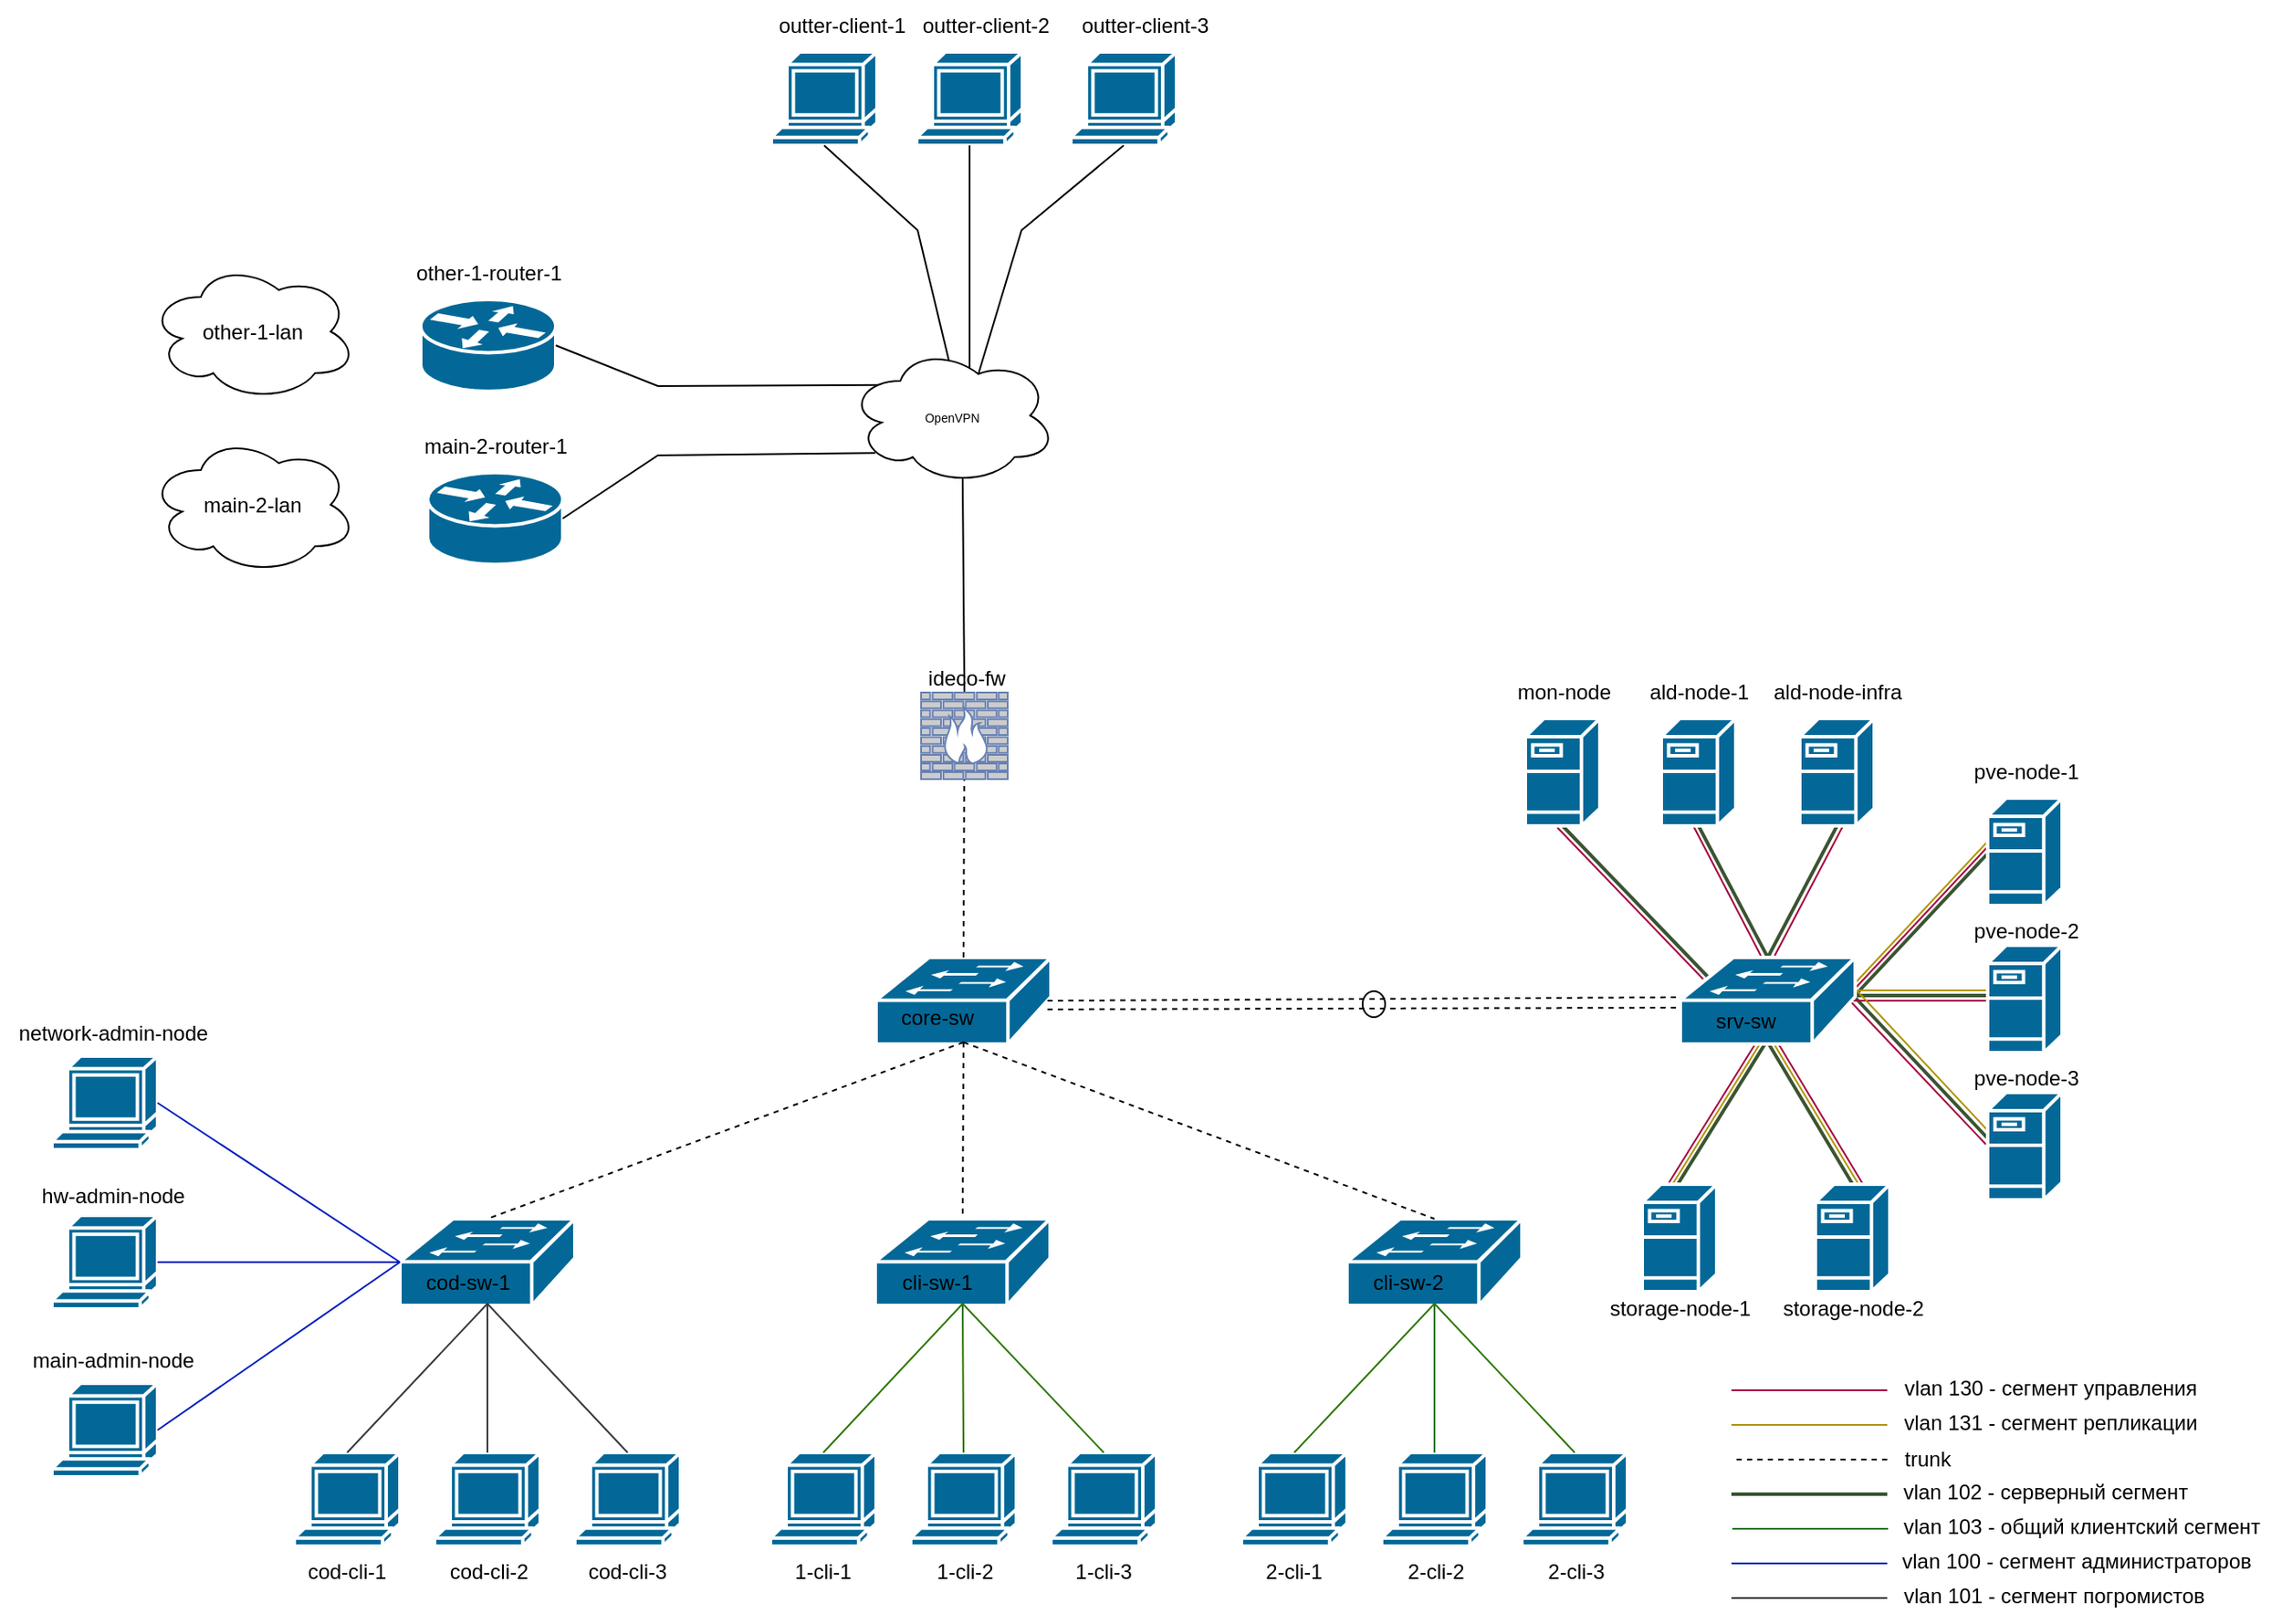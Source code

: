 <mxfile version="26.2.2">
  <diagram name="Страница — 1" id="Vp5nl0iZiVfFydLQLRMC">
    <mxGraphModel dx="1344" dy="314" grid="1" gridSize="10" guides="1" tooltips="1" connect="1" arrows="1" fold="1" page="1" pageScale="1" pageWidth="827" pageHeight="1169" math="0" shadow="0">
      <root>
        <mxCell id="0" />
        <mxCell id="1" parent="0" />
        <mxCell id="9QaCa96sRWtHc6JSc8Kn-50" value="" style="endArrow=none;html=1;rounded=0;entryX=0.5;entryY=1;entryDx=0;entryDy=0;entryPerimeter=0;exitX=0.16;exitY=0.23;exitDx=0;exitDy=0;exitPerimeter=0;fillColor=#d80073;strokeColor=#A50040;" parent="1" edge="1">
          <mxGeometry width="50" height="50" relative="1" as="geometry">
            <mxPoint x="753.66" y="1025.5" as="sourcePoint" />
            <mxPoint x="669.5" y="938.0" as="targetPoint" />
          </mxGeometry>
        </mxCell>
        <mxCell id="9QaCa96sRWtHc6JSc8Kn-49" value="" style="endArrow=none;html=1;rounded=0;exitX=0.5;exitY=1;exitDx=0;exitDy=0;exitPerimeter=0;fillColor=#6d8764;strokeColor=#3A5431;strokeWidth=2;entryX=0.16;entryY=0.23;entryDx=0;entryDy=0;entryPerimeter=0;" parent="1" source="9QaCa96sRWtHc6JSc8Kn-48" target="muuk2Ey48-B4BVq4eK8P-11" edge="1">
          <mxGeometry width="50" height="50" relative="1" as="geometry">
            <mxPoint x="700.5" y="950.0" as="sourcePoint" />
            <mxPoint x="740" y="990" as="targetPoint" />
            <Array as="points" />
          </mxGeometry>
        </mxCell>
        <mxCell id="9QaCa96sRWtHc6JSc8Kn-5" value="" style="endArrow=none;html=1;rounded=0;exitX=0;exitY=0.5;exitDx=0;exitDy=0;exitPerimeter=0;fillColor=#e3c800;strokeColor=#B09500;entryX=0.98;entryY=0.5;entryDx=0;entryDy=0;entryPerimeter=0;" parent="1" edge="1">
          <mxGeometry width="50" height="50" relative="1" as="geometry">
            <mxPoint x="918" y="946" as="sourcePoint" />
            <mxPoint x="838.48" y="1031" as="targetPoint" />
          </mxGeometry>
        </mxCell>
        <mxCell id="muuk2Ey48-B4BVq4eK8P-83" value="" style="endArrow=none;html=1;rounded=0;entryX=0.5;entryY=0.98;entryDx=0;entryDy=0;entryPerimeter=0;exitX=0.5;exitY=0;exitDx=0;exitDy=0;exitPerimeter=0;fillColor=#e3c800;strokeColor=#B09500;" parent="1" edge="1">
          <mxGeometry width="50" height="50" relative="1" as="geometry">
            <mxPoint x="736" y="1144" as="sourcePoint" />
            <mxPoint x="787" y="1062" as="targetPoint" />
          </mxGeometry>
        </mxCell>
        <mxCell id="hAfyrsxasU9BH3moIb1E-1" value="" style="endArrow=none;html=1;rounded=0;entryX=0.5;entryY=0.98;entryDx=0;entryDy=0;entryPerimeter=0;exitX=0.5;exitY=0;exitDx=0;exitDy=0;exitPerimeter=0;fillColor=#d80073;strokeColor=#A50040;" parent="1" edge="1">
          <mxGeometry width="50" height="50" relative="1" as="geometry">
            <mxPoint x="734" y="1143" as="sourcePoint" />
            <mxPoint x="785" y="1061" as="targetPoint" />
          </mxGeometry>
        </mxCell>
        <mxCell id="hAfyrsxasU9BH3moIb1E-2" value="" style="endArrow=none;html=1;rounded=0;entryX=0.5;entryY=0.98;entryDx=0;entryDy=0;entryPerimeter=0;exitX=0.5;exitY=0;exitDx=0;exitDy=0;exitPerimeter=0;fillColor=#e3c800;strokeColor=#B09500;" parent="1" edge="1">
          <mxGeometry width="50" height="50" relative="1" as="geometry">
            <mxPoint x="844" y="1145" as="sourcePoint" />
            <mxPoint x="794" y="1062" as="targetPoint" />
          </mxGeometry>
        </mxCell>
        <mxCell id="hAfyrsxasU9BH3moIb1E-3" value="" style="endArrow=none;html=1;rounded=0;entryX=0.5;entryY=0.98;entryDx=0;entryDy=0;entryPerimeter=0;exitX=0.5;exitY=0;exitDx=0;exitDy=0;exitPerimeter=0;fillColor=#d80073;strokeColor=#A50040;" parent="1" edge="1">
          <mxGeometry width="50" height="50" relative="1" as="geometry">
            <mxPoint x="846" y="1144" as="sourcePoint" />
            <mxPoint x="796" y="1061" as="targetPoint" />
          </mxGeometry>
        </mxCell>
        <mxCell id="9QaCa96sRWtHc6JSc8Kn-2" value="" style="endArrow=none;html=1;rounded=0;entryX=0.5;entryY=0.98;entryDx=0;entryDy=0;entryPerimeter=0;exitX=0.5;exitY=0;exitDx=0;exitDy=0;exitPerimeter=0;fillColor=#6d8764;strokeColor=#3A5431;strokeWidth=2;" parent="1" source="muuk2Ey48-B4BVq4eK8P-19" target="muuk2Ey48-B4BVq4eK8P-11" edge="1">
          <mxGeometry width="50" height="50" relative="1" as="geometry">
            <mxPoint x="854" y="1165.5" as="sourcePoint" />
            <mxPoint x="773.98" y="1080.5" as="targetPoint" />
          </mxGeometry>
        </mxCell>
        <mxCell id="9QaCa96sRWtHc6JSc8Kn-1" value="" style="endArrow=none;html=1;rounded=0;entryX=0.5;entryY=0;entryDx=0;entryDy=0;entryPerimeter=0;fillColor=#6d8764;strokeColor=#3A5431;strokeWidth=2;exitX=0.5;exitY=0.98;exitDx=0;exitDy=0;exitPerimeter=0;" parent="1" edge="1">
          <mxGeometry width="50" height="50" relative="1" as="geometry">
            <mxPoint x="790" y="1062" as="sourcePoint" />
            <mxPoint x="739" y="1144" as="targetPoint" />
          </mxGeometry>
        </mxCell>
        <mxCell id="hAfyrsxasU9BH3moIb1E-39" value="" style="ellipse;whiteSpace=wrap;html=1;" parent="1" vertex="1">
          <mxGeometry x="557" y="1032.5" width="13" height="15" as="geometry" />
        </mxCell>
        <mxCell id="muuk2Ey48-B4BVq4eK8P-5" value="" style="shape=mxgraph.cisco.switches.workgroup_switch;sketch=0;html=1;pointerEvents=1;dashed=0;fillColor=#036897;strokeColor=#ffffff;strokeWidth=2;verticalLabelPosition=bottom;verticalAlign=top;align=center;outlineConnect=0;" parent="1" vertex="1">
          <mxGeometry x="548" y="1164" width="101" height="50" as="geometry" />
        </mxCell>
        <mxCell id="muuk2Ey48-B4BVq4eK8P-16" value="pve-node-1" style="text;html=1;align=center;verticalAlign=middle;resizable=0;points=[];autosize=1;strokeColor=none;fillColor=none;" parent="1" vertex="1">
          <mxGeometry x="899.5" y="891" width="80" height="30" as="geometry" />
        </mxCell>
        <mxCell id="muuk2Ey48-B4BVq4eK8P-17" value="pve-node-2" style="text;html=1;align=center;verticalAlign=middle;resizable=0;points=[];autosize=1;strokeColor=none;fillColor=none;" parent="1" vertex="1">
          <mxGeometry x="899.5" y="983" width="80" height="30" as="geometry" />
        </mxCell>
        <mxCell id="muuk2Ey48-B4BVq4eK8P-18" value="pve-node-3" style="text;html=1;align=center;verticalAlign=middle;resizable=0;points=[];autosize=1;strokeColor=none;fillColor=none;" parent="1" vertex="1">
          <mxGeometry x="899.5" y="1068" width="80" height="30" as="geometry" />
        </mxCell>
        <mxCell id="muuk2Ey48-B4BVq4eK8P-19" value="" style="shape=mxgraph.cisco.servers.fileserver;sketch=0;html=1;pointerEvents=1;dashed=0;fillColor=#036897;strokeColor=#ffffff;strokeWidth=2;verticalLabelPosition=bottom;verticalAlign=top;align=center;outlineConnect=0;" parent="1" vertex="1">
          <mxGeometry x="818.5" y="1144" width="43" height="62" as="geometry" />
        </mxCell>
        <mxCell id="muuk2Ey48-B4BVq4eK8P-20" value="storage-node-2" style="text;html=1;align=center;verticalAlign=middle;resizable=0;points=[];autosize=1;strokeColor=none;fillColor=none;" parent="1" vertex="1">
          <mxGeometry x="790" y="1201" width="100" height="30" as="geometry" />
        </mxCell>
        <mxCell id="muuk2Ey48-B4BVq4eK8P-21" value="" style="shape=mxgraph.cisco.servers.fileserver;sketch=0;html=1;pointerEvents=1;dashed=0;fillColor=#036897;strokeColor=#ffffff;strokeWidth=2;verticalLabelPosition=bottom;verticalAlign=top;align=center;outlineConnect=0;" parent="1" vertex="1">
          <mxGeometry x="718.5" y="1144" width="43" height="62" as="geometry" />
        </mxCell>
        <mxCell id="muuk2Ey48-B4BVq4eK8P-22" value="storage-node-1" style="text;html=1;align=center;verticalAlign=middle;resizable=0;points=[];autosize=1;strokeColor=none;fillColor=none;" parent="1" vertex="1">
          <mxGeometry x="690" y="1201" width="100" height="30" as="geometry" />
        </mxCell>
        <mxCell id="muuk2Ey48-B4BVq4eK8P-23" value="" style="shape=mxgraph.cisco.computers_and_peripherals.terminal;sketch=0;html=1;pointerEvents=1;dashed=0;fillColor=#036897;strokeColor=#ffffff;strokeWidth=2;verticalLabelPosition=bottom;verticalAlign=top;align=center;outlineConnect=0;" parent="1" vertex="1">
          <mxGeometry x="487" y="1299" width="61" height="54" as="geometry" />
        </mxCell>
        <mxCell id="muuk2Ey48-B4BVq4eK8P-24" value="" style="shape=mxgraph.cisco.computers_and_peripherals.terminal;sketch=0;html=1;pointerEvents=1;dashed=0;fillColor=#036897;strokeColor=#ffffff;strokeWidth=2;verticalLabelPosition=bottom;verticalAlign=top;align=center;outlineConnect=0;" parent="1" vertex="1">
          <mxGeometry x="568" y="1299" width="61" height="54" as="geometry" />
        </mxCell>
        <mxCell id="muuk2Ey48-B4BVq4eK8P-25" value="" style="shape=mxgraph.cisco.computers_and_peripherals.terminal;sketch=0;html=1;pointerEvents=1;dashed=0;fillColor=#036897;strokeColor=#ffffff;strokeWidth=2;verticalLabelPosition=bottom;verticalAlign=top;align=center;outlineConnect=0;" parent="1" vertex="1">
          <mxGeometry x="649" y="1299" width="61" height="54" as="geometry" />
        </mxCell>
        <mxCell id="muuk2Ey48-B4BVq4eK8P-29" value="" style="shape=mxgraph.cisco.switches.workgroup_switch;sketch=0;html=1;pointerEvents=1;dashed=0;fillColor=#036897;strokeColor=#ffffff;strokeWidth=2;verticalLabelPosition=bottom;verticalAlign=top;align=center;outlineConnect=0;" parent="1" vertex="1">
          <mxGeometry x="275.5" y="1164" width="101" height="50" as="geometry" />
        </mxCell>
        <mxCell id="muuk2Ey48-B4BVq4eK8P-30" value="" style="shape=mxgraph.cisco.computers_and_peripherals.terminal;sketch=0;html=1;pointerEvents=1;dashed=0;fillColor=#036897;strokeColor=#ffffff;strokeWidth=2;verticalLabelPosition=bottom;verticalAlign=top;align=center;outlineConnect=0;" parent="1" vertex="1">
          <mxGeometry x="215" y="1299" width="61" height="54" as="geometry" />
        </mxCell>
        <mxCell id="muuk2Ey48-B4BVq4eK8P-31" value="" style="shape=mxgraph.cisco.computers_and_peripherals.terminal;sketch=0;html=1;pointerEvents=1;dashed=0;fillColor=#036897;strokeColor=#ffffff;strokeWidth=2;verticalLabelPosition=bottom;verticalAlign=top;align=center;outlineConnect=0;" parent="1" vertex="1">
          <mxGeometry x="296" y="1299" width="61" height="54" as="geometry" />
        </mxCell>
        <mxCell id="muuk2Ey48-B4BVq4eK8P-32" value="" style="shape=mxgraph.cisco.computers_and_peripherals.terminal;sketch=0;html=1;pointerEvents=1;dashed=0;fillColor=#036897;strokeColor=#ffffff;strokeWidth=2;verticalLabelPosition=bottom;verticalAlign=top;align=center;outlineConnect=0;" parent="1" vertex="1">
          <mxGeometry x="377" y="1299" width="61" height="54" as="geometry" />
        </mxCell>
        <mxCell id="muuk2Ey48-B4BVq4eK8P-33" value="2-cli-3" style="text;html=1;align=center;verticalAlign=middle;resizable=0;points=[];autosize=1;strokeColor=none;fillColor=none;" parent="1" vertex="1">
          <mxGeometry x="650" y="1353" width="60" height="30" as="geometry" />
        </mxCell>
        <mxCell id="muuk2Ey48-B4BVq4eK8P-34" value="1-cli-3" style="text;html=1;align=center;verticalAlign=middle;resizable=0;points=[];autosize=1;strokeColor=none;fillColor=none;" parent="1" vertex="1">
          <mxGeometry x="377" y="1353" width="60" height="30" as="geometry" />
        </mxCell>
        <mxCell id="muuk2Ey48-B4BVq4eK8P-35" value="2-cli-1" style="text;html=1;align=center;verticalAlign=middle;resizable=0;points=[];autosize=1;strokeColor=none;fillColor=none;" parent="1" vertex="1">
          <mxGeometry x="487" y="1353" width="60" height="30" as="geometry" />
        </mxCell>
        <mxCell id="muuk2Ey48-B4BVq4eK8P-36" value="2-cli-2" style="text;html=1;align=center;verticalAlign=middle;resizable=0;points=[];autosize=1;strokeColor=none;fillColor=none;" parent="1" vertex="1">
          <mxGeometry x="568.5" y="1353" width="60" height="30" as="geometry" />
        </mxCell>
        <mxCell id="muuk2Ey48-B4BVq4eK8P-37" value="1-cli-1" style="text;html=1;align=center;verticalAlign=middle;resizable=0;points=[];autosize=1;strokeColor=none;fillColor=none;" parent="1" vertex="1">
          <mxGeometry x="215" y="1353" width="60" height="30" as="geometry" />
        </mxCell>
        <mxCell id="muuk2Ey48-B4BVq4eK8P-38" value="1-cli-2" style="text;html=1;align=center;verticalAlign=middle;resizable=0;points=[];autosize=1;strokeColor=none;fillColor=none;" parent="1" vertex="1">
          <mxGeometry x="297" y="1353" width="60" height="30" as="geometry" />
        </mxCell>
        <mxCell id="muuk2Ey48-B4BVq4eK8P-42" value="" style="shape=mxgraph.cisco.switches.workgroup_switch;sketch=0;html=1;pointerEvents=1;dashed=0;fillColor=#036897;strokeColor=#ffffff;strokeWidth=2;verticalLabelPosition=bottom;verticalAlign=top;align=center;outlineConnect=0;" parent="1" vertex="1">
          <mxGeometry x="1" y="1164" width="101" height="50" as="geometry" />
        </mxCell>
        <mxCell id="muuk2Ey48-B4BVq4eK8P-43" value="" style="shape=mxgraph.cisco.computers_and_peripherals.terminal;sketch=0;html=1;pointerEvents=1;dashed=0;fillColor=#036897;strokeColor=#ffffff;strokeWidth=2;verticalLabelPosition=bottom;verticalAlign=top;align=center;outlineConnect=0;" parent="1" vertex="1">
          <mxGeometry x="-60" y="1299" width="61" height="54" as="geometry" />
        </mxCell>
        <mxCell id="muuk2Ey48-B4BVq4eK8P-44" value="" style="shape=mxgraph.cisco.computers_and_peripherals.terminal;sketch=0;html=1;pointerEvents=1;dashed=0;fillColor=#036897;strokeColor=#ffffff;strokeWidth=2;verticalLabelPosition=bottom;verticalAlign=top;align=center;outlineConnect=0;" parent="1" vertex="1">
          <mxGeometry x="21" y="1299" width="61" height="54" as="geometry" />
        </mxCell>
        <mxCell id="muuk2Ey48-B4BVq4eK8P-45" value="" style="shape=mxgraph.cisco.computers_and_peripherals.terminal;sketch=0;html=1;pointerEvents=1;dashed=0;fillColor=#036897;strokeColor=#ffffff;strokeWidth=2;verticalLabelPosition=bottom;verticalAlign=top;align=center;outlineConnect=0;" parent="1" vertex="1">
          <mxGeometry x="102" y="1299" width="61" height="54" as="geometry" />
        </mxCell>
        <mxCell id="muuk2Ey48-B4BVq4eK8P-46" value="cod-cli-3" style="text;html=1;align=center;verticalAlign=middle;resizable=0;points=[];autosize=1;strokeColor=none;fillColor=none;" parent="1" vertex="1">
          <mxGeometry x="97" y="1353" width="70" height="30" as="geometry" />
        </mxCell>
        <mxCell id="muuk2Ey48-B4BVq4eK8P-47" value="cod-cli-1" style="text;html=1;align=center;verticalAlign=middle;resizable=0;points=[];autosize=1;strokeColor=none;fillColor=none;" parent="1" vertex="1">
          <mxGeometry x="-65" y="1353" width="70" height="30" as="geometry" />
        </mxCell>
        <mxCell id="muuk2Ey48-B4BVq4eK8P-48" value="cod-cli-2" style="text;html=1;align=center;verticalAlign=middle;resizable=0;points=[];autosize=1;strokeColor=none;fillColor=none;" parent="1" vertex="1">
          <mxGeometry x="17" y="1353" width="70" height="30" as="geometry" />
        </mxCell>
        <mxCell id="muuk2Ey48-B4BVq4eK8P-49" value="" style="shape=mxgraph.cisco.computers_and_peripherals.terminal;sketch=0;html=1;pointerEvents=1;dashed=0;fillColor=#036897;strokeColor=#ffffff;strokeWidth=2;verticalLabelPosition=bottom;verticalAlign=top;align=center;outlineConnect=0;" parent="1" vertex="1">
          <mxGeometry x="-200" y="1070" width="61" height="54" as="geometry" />
        </mxCell>
        <mxCell id="muuk2Ey48-B4BVq4eK8P-50" value="network-admin-node" style="text;html=1;align=center;verticalAlign=middle;resizable=0;points=[];autosize=1;strokeColor=none;fillColor=none;" parent="1" vertex="1">
          <mxGeometry x="-230" y="1042" width="130" height="30" as="geometry" />
        </mxCell>
        <mxCell id="muuk2Ey48-B4BVq4eK8P-55" value="ald-node-1" style="text;html=1;align=center;verticalAlign=middle;resizable=0;points=[];autosize=1;strokeColor=none;fillColor=none;" parent="1" vertex="1">
          <mxGeometry x="711" y="845" width="80" height="30" as="geometry" />
        </mxCell>
        <mxCell id="muuk2Ey48-B4BVq4eK8P-56" value="ald-node-infra" style="text;html=1;align=center;verticalAlign=middle;resizable=0;points=[];autosize=1;strokeColor=none;fillColor=none;" parent="1" vertex="1">
          <mxGeometry x="781" y="845" width="100" height="30" as="geometry" />
        </mxCell>
        <mxCell id="muuk2Ey48-B4BVq4eK8P-59" value="" style="shape=mxgraph.cisco.switches.workgroup_switch;sketch=0;html=1;pointerEvents=1;dashed=0;fillColor=#036897;strokeColor=#ffffff;strokeWidth=2;verticalLabelPosition=bottom;verticalAlign=top;align=center;outlineConnect=0;" parent="1" vertex="1">
          <mxGeometry x="276" y="1013" width="101" height="50" as="geometry" />
        </mxCell>
        <mxCell id="muuk2Ey48-B4BVq4eK8P-67" value="cli-sw-1" style="text;html=1;align=center;verticalAlign=middle;resizable=0;points=[];autosize=1;strokeColor=none;fillColor=none;" parent="1" vertex="1">
          <mxGeometry x="280.5" y="1186" width="60" height="30" as="geometry" />
        </mxCell>
        <mxCell id="muuk2Ey48-B4BVq4eK8P-68" value="cli-sw-2" style="text;html=1;align=center;verticalAlign=middle;resizable=0;points=[];autosize=1;strokeColor=none;fillColor=none;" parent="1" vertex="1">
          <mxGeometry x="553" y="1186" width="60" height="30" as="geometry" />
        </mxCell>
        <mxCell id="muuk2Ey48-B4BVq4eK8P-69" value="core-sw" style="text;html=1;align=center;verticalAlign=middle;resizable=0;points=[];autosize=1;strokeColor=none;fillColor=none;" parent="1" vertex="1">
          <mxGeometry x="276" y="1033" width="70" height="30" as="geometry" />
        </mxCell>
        <mxCell id="muuk2Ey48-B4BVq4eK8P-70" value="srv-sw" style="text;html=1;align=center;verticalAlign=middle;resizable=0;points=[];autosize=1;strokeColor=none;fillColor=none;" parent="1" vertex="1">
          <mxGeometry x="744.5" y="1033" width="60" height="30" as="geometry" />
        </mxCell>
        <mxCell id="muuk2Ey48-B4BVq4eK8P-71" value="" style="shape=mxgraph.cisco.computers_and_peripherals.terminal;sketch=0;html=1;pointerEvents=1;dashed=0;fillColor=#036897;strokeColor=#ffffff;strokeWidth=2;verticalLabelPosition=bottom;verticalAlign=top;align=center;outlineConnect=0;" parent="1" vertex="1">
          <mxGeometry x="-200" y="1162" width="61" height="54" as="geometry" />
        </mxCell>
        <mxCell id="muuk2Ey48-B4BVq4eK8P-72" value="hw-admin-node" style="text;html=1;align=center;verticalAlign=middle;resizable=0;points=[];autosize=1;strokeColor=none;fillColor=none;" parent="1" vertex="1">
          <mxGeometry x="-220" y="1135.5" width="110" height="30" as="geometry" />
        </mxCell>
        <mxCell id="muuk2Ey48-B4BVq4eK8P-73" value="" style="shape=mxgraph.cisco.computers_and_peripherals.terminal;sketch=0;html=1;pointerEvents=1;dashed=0;fillColor=#036897;strokeColor=#ffffff;strokeWidth=2;verticalLabelPosition=bottom;verticalAlign=top;align=center;outlineConnect=0;" parent="1" vertex="1">
          <mxGeometry x="-200" y="1259" width="61" height="54" as="geometry" />
        </mxCell>
        <mxCell id="muuk2Ey48-B4BVq4eK8P-74" value="main-admin-node" style="text;html=1;align=center;verticalAlign=middle;resizable=0;points=[];autosize=1;strokeColor=none;fillColor=none;" parent="1" vertex="1">
          <mxGeometry x="-225" y="1231" width="120" height="30" as="geometry" />
        </mxCell>
        <mxCell id="hAfyrsxasU9BH3moIb1E-4" value="" style="endArrow=none;html=1;rounded=0;fillColor=#d80073;strokeColor=#A50040;" parent="1" edge="1">
          <mxGeometry width="50" height="50" relative="1" as="geometry">
            <mxPoint x="860" y="1263" as="sourcePoint" />
            <mxPoint x="770" y="1263" as="targetPoint" />
          </mxGeometry>
        </mxCell>
        <mxCell id="hAfyrsxasU9BH3moIb1E-5" value="vlan 131 - сегмент репликации" style="text;html=1;align=center;verticalAlign=middle;resizable=0;points=[];autosize=1;strokeColor=none;fillColor=none;" parent="1" vertex="1">
          <mxGeometry x="858.5" y="1267" width="190" height="30" as="geometry" />
        </mxCell>
        <mxCell id="hAfyrsxasU9BH3moIb1E-6" value="" style="endArrow=none;html=1;rounded=0;fillColor=#e3c800;strokeColor=#B09500;" parent="1" edge="1">
          <mxGeometry width="50" height="50" relative="1" as="geometry">
            <mxPoint x="860" y="1283" as="sourcePoint" />
            <mxPoint x="770" y="1283" as="targetPoint" />
          </mxGeometry>
        </mxCell>
        <mxCell id="hAfyrsxasU9BH3moIb1E-7" value="vlan 130 - сегмент управления" style="text;html=1;align=center;verticalAlign=middle;resizable=0;points=[];autosize=1;strokeColor=none;fillColor=none;" parent="1" vertex="1">
          <mxGeometry x="858.5" y="1247" width="190" height="30" as="geometry" />
        </mxCell>
        <mxCell id="hAfyrsxasU9BH3moIb1E-9" value="" style="endArrow=none;dashed=1;html=1;rounded=0;" parent="1" edge="1">
          <mxGeometry width="50" height="50" relative="1" as="geometry">
            <mxPoint x="860" y="1303" as="sourcePoint" />
            <mxPoint x="770" y="1303" as="targetPoint" />
          </mxGeometry>
        </mxCell>
        <mxCell id="hAfyrsxasU9BH3moIb1E-10" value="trunk" style="text;html=1;align=center;verticalAlign=middle;resizable=0;points=[];autosize=1;strokeColor=none;fillColor=none;" parent="1" vertex="1">
          <mxGeometry x="857.5" y="1288" width="50" height="30" as="geometry" />
        </mxCell>
        <mxCell id="hAfyrsxasU9BH3moIb1E-11" value="" style="endArrow=none;html=1;rounded=0;entryX=0.98;entryY=0.5;entryDx=0;entryDy=0;entryPerimeter=0;exitX=0;exitY=0.5;exitDx=0;exitDy=0;exitPerimeter=0;fillColor=#6d8764;strokeColor=#3A5431;strokeWidth=2;" parent="1" edge="1">
          <mxGeometry width="50" height="50" relative="1" as="geometry">
            <mxPoint x="918.5" y="1118" as="sourcePoint" />
            <mxPoint x="838.48" y="1033" as="targetPoint" />
          </mxGeometry>
        </mxCell>
        <mxCell id="hAfyrsxasU9BH3moIb1E-12" value="" style="endArrow=none;html=1;rounded=0;entryX=0.98;entryY=0.5;entryDx=0;entryDy=0;entryPerimeter=0;exitX=0;exitY=0.5;exitDx=0;exitDy=0;exitPerimeter=0;fillColor=#6d8764;strokeColor=#3A5431;strokeWidth=2;" parent="1" edge="1">
          <mxGeometry width="50" height="50" relative="1" as="geometry">
            <mxPoint x="918" y="953" as="sourcePoint" />
            <mxPoint x="838.48" y="1038" as="targetPoint" />
          </mxGeometry>
        </mxCell>
        <mxCell id="hAfyrsxasU9BH3moIb1E-13" value="" style="endArrow=none;html=1;rounded=0;entryX=0.98;entryY=0.5;entryDx=0;entryDy=0;entryPerimeter=0;exitX=0;exitY=0.5;exitDx=0;exitDy=0;exitPerimeter=0;fillColor=#6d8764;strokeColor=#3A5431;strokeWidth=2;" parent="1" edge="1">
          <mxGeometry width="50" height="50" relative="1" as="geometry">
            <mxPoint x="918" y="1035" as="sourcePoint" />
            <mxPoint x="838.48" y="1035" as="targetPoint" />
          </mxGeometry>
        </mxCell>
        <mxCell id="hAfyrsxasU9BH3moIb1E-15" value="" style="endArrow=none;html=1;rounded=0;entryX=0.5;entryY=0;entryDx=0;entryDy=0;entryPerimeter=0;exitX=0.5;exitY=1;exitDx=0;exitDy=0;exitPerimeter=0;fillColor=#6d8764;strokeColor=#3A5431;strokeWidth=2;" parent="1" source="muuk2Ey48-B4BVq4eK8P-53" target="muuk2Ey48-B4BVq4eK8P-11" edge="1">
          <mxGeometry width="50" height="50" relative="1" as="geometry">
            <mxPoint x="841" y="947" as="sourcePoint" />
            <mxPoint x="800" y="1022" as="targetPoint" />
            <Array as="points" />
          </mxGeometry>
        </mxCell>
        <mxCell id="hAfyrsxasU9BH3moIb1E-16" value="" style="endArrow=none;html=1;rounded=0;entryX=0.5;entryY=0;entryDx=0;entryDy=0;entryPerimeter=0;fillColor=#6d8764;strokeColor=#3A5431;strokeWidth=2;exitX=0.5;exitY=1;exitDx=0;exitDy=0;exitPerimeter=0;" parent="1" source="muuk2Ey48-B4BVq4eK8P-52" target="muuk2Ey48-B4BVq4eK8P-11" edge="1">
          <mxGeometry width="50" height="50" relative="1" as="geometry">
            <mxPoint x="820" y="943" as="sourcePoint" />
            <mxPoint x="800" y="1022" as="targetPoint" />
            <Array as="points" />
          </mxGeometry>
        </mxCell>
        <mxCell id="hAfyrsxasU9BH3moIb1E-17" value="" style="endArrow=none;html=1;rounded=0;entryX=0;entryY=0.5;entryDx=0;entryDy=0;entryPerimeter=0;exitX=0.98;exitY=0.5;exitDx=0;exitDy=0;exitPerimeter=0;fillColor=#d80073;strokeColor=#A50040;" parent="1" edge="1">
          <mxGeometry width="50" height="50" relative="1" as="geometry">
            <mxPoint x="839.48" y="1033" as="sourcePoint" />
            <mxPoint x="919.0" y="948" as="targetPoint" />
          </mxGeometry>
        </mxCell>
        <mxCell id="hAfyrsxasU9BH3moIb1E-18" value="" style="endArrow=none;html=1;rounded=0;entryX=0;entryY=0.5;entryDx=0;entryDy=0;entryPerimeter=0;exitX=0.98;exitY=0.5;exitDx=0;exitDy=0;exitPerimeter=0;fillColor=#d80073;strokeColor=#A50040;" parent="1" edge="1">
          <mxGeometry width="50" height="50" relative="1" as="geometry">
            <mxPoint x="838.48" y="1038" as="sourcePoint" />
            <mxPoint x="918" y="1038" as="targetPoint" />
          </mxGeometry>
        </mxCell>
        <mxCell id="hAfyrsxasU9BH3moIb1E-19" value="" style="endArrow=none;html=1;rounded=0;entryX=0;entryY=0.5;entryDx=0;entryDy=0;entryPerimeter=0;exitX=0.98;exitY=0.5;exitDx=0;exitDy=0;exitPerimeter=0;fillColor=#d80073;strokeColor=#A50040;targetPerimeterSpacing=0;endSize=0;startSize=0;" parent="1" edge="1">
          <mxGeometry width="50" height="50" relative="1" as="geometry">
            <mxPoint x="837.48" y="1037" as="sourcePoint" />
            <mxPoint x="917" y="1121" as="targetPoint" />
          </mxGeometry>
        </mxCell>
        <mxCell id="hAfyrsxasU9BH3moIb1E-20" value="" style="endArrow=none;html=1;rounded=0;entryX=0.5;entryY=1;entryDx=0;entryDy=0;entryPerimeter=0;exitX=0.5;exitY=0;exitDx=0;exitDy=0;exitPerimeter=0;fillColor=#d80073;strokeColor=#A50040;" parent="1" edge="1">
          <mxGeometry width="50" height="50" relative="1" as="geometry">
            <mxPoint x="795.0" y="1012" as="sourcePoint" />
            <mxPoint x="835" y="936.0" as="targetPoint" />
          </mxGeometry>
        </mxCell>
        <mxCell id="hAfyrsxasU9BH3moIb1E-21" value="" style="endArrow=none;html=1;rounded=0;entryX=0.5;entryY=1;entryDx=0;entryDy=0;entryPerimeter=0;exitX=0.5;exitY=0;exitDx=0;exitDy=0;exitPerimeter=0;fillColor=#d80073;strokeColor=#A50040;" parent="1" edge="1">
          <mxGeometry width="50" height="50" relative="1" as="geometry">
            <mxPoint x="787" y="1012" as="sourcePoint" />
            <mxPoint x="748" y="937.0" as="targetPoint" />
          </mxGeometry>
        </mxCell>
        <mxCell id="hAfyrsxasU9BH3moIb1E-22" value="" style="endArrow=none;html=1;rounded=0;fillColor=#6d8764;strokeColor=#3A5431;strokeWidth=2;" parent="1" edge="1">
          <mxGeometry width="50" height="50" relative="1" as="geometry">
            <mxPoint x="860" y="1323" as="sourcePoint" />
            <mxPoint x="770" y="1323" as="targetPoint" />
          </mxGeometry>
        </mxCell>
        <mxCell id="hAfyrsxasU9BH3moIb1E-23" value="vlan 102 - серверный сегмент" style="text;html=1;align=center;verticalAlign=middle;resizable=0;points=[];autosize=1;strokeColor=none;fillColor=none;" parent="1" vertex="1">
          <mxGeometry x="856" y="1307" width="190" height="30" as="geometry" />
        </mxCell>
        <mxCell id="hAfyrsxasU9BH3moIb1E-24" value="" style="endArrow=none;html=1;rounded=0;fillColor=#60a917;strokeColor=#2D7600;" parent="1" edge="1">
          <mxGeometry width="50" height="50" relative="1" as="geometry">
            <mxPoint x="860.5" y="1343" as="sourcePoint" />
            <mxPoint x="770.5" y="1343" as="targetPoint" />
          </mxGeometry>
        </mxCell>
        <mxCell id="hAfyrsxasU9BH3moIb1E-25" value="" style="endArrow=none;html=1;rounded=0;fillColor=#0050ef;strokeColor=#001DBC;" parent="1" edge="1">
          <mxGeometry width="50" height="50" relative="1" as="geometry">
            <mxPoint x="860" y="1363" as="sourcePoint" />
            <mxPoint x="770" y="1363" as="targetPoint" />
          </mxGeometry>
        </mxCell>
        <mxCell id="hAfyrsxasU9BH3moIb1E-26" value="" style="endArrow=none;html=1;rounded=0;fillColor=#eeeeee;strokeColor=#36393d;" parent="1" edge="1">
          <mxGeometry width="50" height="50" relative="1" as="geometry">
            <mxPoint x="860" y="1383" as="sourcePoint" />
            <mxPoint x="770" y="1383" as="targetPoint" />
          </mxGeometry>
        </mxCell>
        <mxCell id="hAfyrsxasU9BH3moIb1E-27" value="vlan 103 - общий клиентский сегмент" style="text;html=1;align=center;verticalAlign=middle;resizable=0;points=[];autosize=1;strokeColor=none;fillColor=none;" parent="1" vertex="1">
          <mxGeometry x="857" y="1327" width="230" height="30" as="geometry" />
        </mxCell>
        <mxCell id="hAfyrsxasU9BH3moIb1E-28" value="vlan 100 - сегмент администраторов" style="text;html=1;align=center;verticalAlign=middle;resizable=0;points=[];autosize=1;strokeColor=none;fillColor=none;" parent="1" vertex="1">
          <mxGeometry x="854" y="1347" width="230" height="30" as="geometry" />
        </mxCell>
        <mxCell id="hAfyrsxasU9BH3moIb1E-29" value="vlan 101 - сегмент погромистов" style="text;html=1;align=center;verticalAlign=middle;resizable=0;points=[];autosize=1;strokeColor=none;fillColor=none;" parent="1" vertex="1">
          <mxGeometry x="856" y="1367" width="200" height="30" as="geometry" />
        </mxCell>
        <mxCell id="hAfyrsxasU9BH3moIb1E-30" value="" style="endArrow=none;html=1;rounded=0;fillColor=#60a917;strokeColor=#2D7600;exitX=0.5;exitY=0.98;exitDx=0;exitDy=0;exitPerimeter=0;entryX=0.5;entryY=0;entryDx=0;entryDy=0;entryPerimeter=0;" parent="1" source="muuk2Ey48-B4BVq4eK8P-5" target="muuk2Ey48-B4BVq4eK8P-23" edge="1">
          <mxGeometry width="50" height="50" relative="1" as="geometry">
            <mxPoint x="560" y="1273" as="sourcePoint" />
            <mxPoint x="470" y="1273" as="targetPoint" />
          </mxGeometry>
        </mxCell>
        <mxCell id="hAfyrsxasU9BH3moIb1E-31" value="" style="endArrow=none;html=1;rounded=0;fillColor=#60a917;strokeColor=#2D7600;exitX=0.5;exitY=0.98;exitDx=0;exitDy=0;exitPerimeter=0;entryX=0.5;entryY=0;entryDx=0;entryDy=0;entryPerimeter=0;" parent="1" source="muuk2Ey48-B4BVq4eK8P-5" target="muuk2Ey48-B4BVq4eK8P-24" edge="1">
          <mxGeometry width="50" height="50" relative="1" as="geometry">
            <mxPoint x="609" y="1223" as="sourcePoint" />
            <mxPoint x="528" y="1309" as="targetPoint" />
          </mxGeometry>
        </mxCell>
        <mxCell id="hAfyrsxasU9BH3moIb1E-32" value="" style="endArrow=none;html=1;rounded=0;fillColor=#60a917;strokeColor=#2D7600;exitX=0.5;exitY=0.98;exitDx=0;exitDy=0;exitPerimeter=0;entryX=0.5;entryY=0;entryDx=0;entryDy=0;entryPerimeter=0;" parent="1" source="muuk2Ey48-B4BVq4eK8P-5" target="muuk2Ey48-B4BVq4eK8P-25" edge="1">
          <mxGeometry width="50" height="50" relative="1" as="geometry">
            <mxPoint x="609" y="1223" as="sourcePoint" />
            <mxPoint x="609" y="1309" as="targetPoint" />
          </mxGeometry>
        </mxCell>
        <mxCell id="hAfyrsxasU9BH3moIb1E-33" value="" style="endArrow=none;dashed=1;html=1;rounded=0;exitX=0.5;exitY=0.98;exitDx=0;exitDy=0;exitPerimeter=0;entryX=0.5;entryY=0;entryDx=0;entryDy=0;entryPerimeter=0;" parent="1" source="muuk2Ey48-B4BVq4eK8P-59" target="muuk2Ey48-B4BVq4eK8P-42" edge="1">
          <mxGeometry width="50" height="50" relative="1" as="geometry">
            <mxPoint x="201.5" y="1091" as="sourcePoint" />
            <mxPoint x="111.5" y="1091" as="targetPoint" />
          </mxGeometry>
        </mxCell>
        <mxCell id="hAfyrsxasU9BH3moIb1E-34" value="" style="endArrow=none;dashed=1;html=1;rounded=0;exitX=0.5;exitY=0.98;exitDx=0;exitDy=0;exitPerimeter=0;entryX=0.5;entryY=0;entryDx=0;entryDy=0;entryPerimeter=0;" parent="1" source="muuk2Ey48-B4BVq4eK8P-59" target="muuk2Ey48-B4BVq4eK8P-29" edge="1">
          <mxGeometry width="50" height="50" relative="1" as="geometry">
            <mxPoint x="336" y="1072" as="sourcePoint" />
            <mxPoint x="62" y="1174" as="targetPoint" />
          </mxGeometry>
        </mxCell>
        <mxCell id="hAfyrsxasU9BH3moIb1E-35" value="" style="endArrow=none;dashed=1;html=1;rounded=0;exitX=0.5;exitY=0.98;exitDx=0;exitDy=0;exitPerimeter=0;entryX=0.5;entryY=0;entryDx=0;entryDy=0;entryPerimeter=0;" parent="1" source="muuk2Ey48-B4BVq4eK8P-59" target="muuk2Ey48-B4BVq4eK8P-5" edge="1">
          <mxGeometry width="50" height="50" relative="1" as="geometry">
            <mxPoint x="420" y="1103" as="sourcePoint" />
            <mxPoint x="420" y="1205" as="targetPoint" />
          </mxGeometry>
        </mxCell>
        <mxCell id="hAfyrsxasU9BH3moIb1E-36" value="" style="endArrow=none;dashed=1;html=1;rounded=0;exitX=0.98;exitY=0.5;exitDx=0;exitDy=0;exitPerimeter=0;entryX=0;entryY=0.5;entryDx=0;entryDy=0;entryPerimeter=0;" parent="1" edge="1">
          <mxGeometry width="50" height="50" relative="1" as="geometry">
            <mxPoint x="374.98" y="1043" as="sourcePoint" />
            <mxPoint x="739.5" y="1042" as="targetPoint" />
          </mxGeometry>
        </mxCell>
        <mxCell id="hAfyrsxasU9BH3moIb1E-37" value="" style="endArrow=none;dashed=1;html=1;rounded=0;exitX=0.98;exitY=0.5;exitDx=0;exitDy=0;exitPerimeter=0;entryX=0;entryY=0.5;entryDx=0;entryDy=0;entryPerimeter=0;" parent="1" source="muuk2Ey48-B4BVq4eK8P-59" edge="1">
          <mxGeometry width="50" height="50" relative="1" as="geometry">
            <mxPoint x="461.5" y="1037" as="sourcePoint" />
            <mxPoint x="740.5" y="1036" as="targetPoint" />
          </mxGeometry>
        </mxCell>
        <mxCell id="hAfyrsxasU9BH3moIb1E-41" value="" style="endArrow=none;dashed=1;html=1;rounded=0;exitX=0.5;exitY=0;exitDx=0;exitDy=0;exitPerimeter=0;" parent="1" source="muuk2Ey48-B4BVq4eK8P-59" edge="1" target="9QaCa96sRWtHc6JSc8Kn-10">
          <mxGeometry width="50" height="50" relative="1" as="geometry">
            <mxPoint x="121.5" y="983" as="sourcePoint" />
            <mxPoint x="411.5" y="905" as="targetPoint" />
          </mxGeometry>
        </mxCell>
        <mxCell id="hAfyrsxasU9BH3moIb1E-43" value="" style="endArrow=none;html=1;rounded=0;fillColor=#60a917;strokeColor=#2D7600;exitX=0.5;exitY=0.98;exitDx=0;exitDy=0;exitPerimeter=0;entryX=0.5;entryY=0;entryDx=0;entryDy=0;entryPerimeter=0;" parent="1" source="muuk2Ey48-B4BVq4eK8P-29" target="muuk2Ey48-B4BVq4eK8P-30" edge="1">
          <mxGeometry width="50" height="50" relative="1" as="geometry">
            <mxPoint x="270" y="1253" as="sourcePoint" />
            <mxPoint x="189" y="1339" as="targetPoint" />
          </mxGeometry>
        </mxCell>
        <mxCell id="hAfyrsxasU9BH3moIb1E-44" value="" style="endArrow=none;html=1;rounded=0;fillColor=#60a917;strokeColor=#2D7600;exitX=0.5;exitY=0.98;exitDx=0;exitDy=0;exitPerimeter=0;entryX=0.5;entryY=0;entryDx=0;entryDy=0;entryPerimeter=0;" parent="1" source="muuk2Ey48-B4BVq4eK8P-29" target="muuk2Ey48-B4BVq4eK8P-31" edge="1">
          <mxGeometry width="50" height="50" relative="1" as="geometry">
            <mxPoint x="340" y="1263" as="sourcePoint" />
            <mxPoint x="255" y="1349" as="targetPoint" />
          </mxGeometry>
        </mxCell>
        <mxCell id="hAfyrsxasU9BH3moIb1E-45" value="" style="endArrow=none;html=1;rounded=0;fillColor=#60a917;strokeColor=#2D7600;exitX=0.5;exitY=0.98;exitDx=0;exitDy=0;exitPerimeter=0;entryX=0.5;entryY=0;entryDx=0;entryDy=0;entryPerimeter=0;" parent="1" source="muuk2Ey48-B4BVq4eK8P-29" target="muuk2Ey48-B4BVq4eK8P-32" edge="1">
          <mxGeometry width="50" height="50" relative="1" as="geometry">
            <mxPoint x="370" y="1243" as="sourcePoint" />
            <mxPoint x="370" y="1329" as="targetPoint" />
          </mxGeometry>
        </mxCell>
        <mxCell id="hAfyrsxasU9BH3moIb1E-46" value="" style="endArrow=none;html=1;rounded=0;fillColor=#0050ef;strokeColor=#001DBC;exitX=0;exitY=0.5;exitDx=0;exitDy=0;exitPerimeter=0;entryX=1;entryY=0.5;entryDx=0;entryDy=0;entryPerimeter=0;" parent="1" source="muuk2Ey48-B4BVq4eK8P-42" target="muuk2Ey48-B4BVq4eK8P-49" edge="1">
          <mxGeometry width="50" height="50" relative="1" as="geometry">
            <mxPoint x="-80" y="1123" as="sourcePoint" />
            <mxPoint x="-170" y="1123" as="targetPoint" />
          </mxGeometry>
        </mxCell>
        <mxCell id="hAfyrsxasU9BH3moIb1E-47" value="" style="endArrow=none;html=1;rounded=0;fillColor=#0050ef;strokeColor=#001DBC;exitX=0;exitY=0.5;exitDx=0;exitDy=0;exitPerimeter=0;entryX=1;entryY=0.5;entryDx=0;entryDy=0;entryPerimeter=0;" parent="1" source="muuk2Ey48-B4BVq4eK8P-42" target="muuk2Ey48-B4BVq4eK8P-71" edge="1">
          <mxGeometry width="50" height="50" relative="1" as="geometry">
            <mxPoint x="-100" y="1193" as="sourcePoint" />
            <mxPoint x="-240" y="1101" as="targetPoint" />
          </mxGeometry>
        </mxCell>
        <mxCell id="hAfyrsxasU9BH3moIb1E-48" value="" style="endArrow=none;html=1;rounded=0;fillColor=#0050ef;strokeColor=#001DBC;exitX=0;exitY=0.5;exitDx=0;exitDy=0;exitPerimeter=0;entryX=1;entryY=0.5;entryDx=0;entryDy=0;entryPerimeter=0;" parent="1" source="muuk2Ey48-B4BVq4eK8P-42" target="muuk2Ey48-B4BVq4eK8P-73" edge="1">
          <mxGeometry width="50" height="50" relative="1" as="geometry">
            <mxPoint x="-80" y="1223" as="sourcePoint" />
            <mxPoint x="-220" y="1131" as="targetPoint" />
          </mxGeometry>
        </mxCell>
        <mxCell id="hAfyrsxasU9BH3moIb1E-49" value="" style="endArrow=none;html=1;rounded=0;fillColor=#eeeeee;strokeColor=#36393d;exitX=0.5;exitY=0.98;exitDx=0;exitDy=0;exitPerimeter=0;entryX=0.5;entryY=0;entryDx=0;entryDy=0;entryPerimeter=0;" parent="1" source="muuk2Ey48-B4BVq4eK8P-42" target="muuk2Ey48-B4BVq4eK8P-43" edge="1">
          <mxGeometry width="50" height="50" relative="1" as="geometry">
            <mxPoint x="20" y="1263" as="sourcePoint" />
            <mxPoint x="-70" y="1263" as="targetPoint" />
          </mxGeometry>
        </mxCell>
        <mxCell id="hAfyrsxasU9BH3moIb1E-50" value="" style="endArrow=none;html=1;rounded=0;fillColor=#eeeeee;strokeColor=#36393d;exitX=0.5;exitY=0.98;exitDx=0;exitDy=0;exitPerimeter=0;entryX=0.5;entryY=0;entryDx=0;entryDy=0;entryPerimeter=0;" parent="1" source="muuk2Ey48-B4BVq4eK8P-42" target="muuk2Ey48-B4BVq4eK8P-44" edge="1">
          <mxGeometry width="50" height="50" relative="1" as="geometry">
            <mxPoint x="40" y="1263" as="sourcePoint" />
            <mxPoint x="-50" y="1263" as="targetPoint" />
          </mxGeometry>
        </mxCell>
        <mxCell id="hAfyrsxasU9BH3moIb1E-51" value="" style="endArrow=none;html=1;rounded=0;fillColor=#eeeeee;strokeColor=#36393d;exitX=0.5;exitY=0.98;exitDx=0;exitDy=0;exitPerimeter=0;entryX=0.5;entryY=0;entryDx=0;entryDy=0;entryPerimeter=0;" parent="1" source="muuk2Ey48-B4BVq4eK8P-42" target="muuk2Ey48-B4BVq4eK8P-45" edge="1">
          <mxGeometry width="50" height="50" relative="1" as="geometry">
            <mxPoint x="90" y="1243" as="sourcePoint" />
            <mxPoint y="1243" as="targetPoint" />
          </mxGeometry>
        </mxCell>
        <mxCell id="hAfyrsxasU9BH3moIb1E-87" value="" style="shape=mxgraph.cisco.routers.router;sketch=0;html=1;pointerEvents=1;dashed=0;fillColor=#036897;strokeColor=#ffffff;strokeWidth=2;verticalLabelPosition=bottom;verticalAlign=top;align=center;outlineConnect=0;" parent="1" vertex="1">
          <mxGeometry x="13" y="633" width="78" height="53" as="geometry" />
        </mxCell>
        <mxCell id="hAfyrsxasU9BH3moIb1E-88" value="other-1-router-1" style="text;html=1;align=center;verticalAlign=middle;resizable=0;points=[];autosize=1;strokeColor=none;fillColor=none;" parent="1" vertex="1">
          <mxGeometry x="-3" y="603" width="110" height="30" as="geometry" />
        </mxCell>
        <mxCell id="hAfyrsxasU9BH3moIb1E-90" value="" style="shape=mxgraph.cisco.routers.router;sketch=0;html=1;pointerEvents=1;dashed=0;fillColor=#036897;strokeColor=#ffffff;strokeWidth=2;verticalLabelPosition=bottom;verticalAlign=top;align=center;outlineConnect=0;" parent="1" vertex="1">
          <mxGeometry x="17" y="733" width="78" height="53" as="geometry" />
        </mxCell>
        <mxCell id="hAfyrsxasU9BH3moIb1E-91" value="main-2-router-1" style="text;html=1;align=center;verticalAlign=middle;resizable=0;points=[];autosize=1;strokeColor=none;fillColor=none;" parent="1" vertex="1">
          <mxGeometry x="1" y="703" width="110" height="30" as="geometry" />
        </mxCell>
        <mxCell id="hAfyrsxasU9BH3moIb1E-92" value="other-1-lan" style="ellipse;shape=cloud;whiteSpace=wrap;html=1;" parent="1" vertex="1">
          <mxGeometry x="-144" y="611.5" width="120" height="80" as="geometry" />
        </mxCell>
        <mxCell id="hAfyrsxasU9BH3moIb1E-93" value="main-2-lan" style="ellipse;shape=cloud;whiteSpace=wrap;html=1;" parent="1" vertex="1">
          <mxGeometry x="-144" y="711.5" width="120" height="80" as="geometry" />
        </mxCell>
        <mxCell id="hAfyrsxasU9BH3moIb1E-102" value="" style="endArrow=none;html=1;rounded=0;entryX=0.13;entryY=0.77;entryDx=0;entryDy=0;entryPerimeter=0;exitX=1;exitY=0.5;exitDx=0;exitDy=0;exitPerimeter=0;" parent="1" source="hAfyrsxasU9BH3moIb1E-90" target="hAfyrsxasU9BH3moIb1E-89" edge="1">
          <mxGeometry width="50" height="50" relative="1" as="geometry">
            <mxPoint x="133.5" y="829" as="sourcePoint" />
            <mxPoint x="175.5" y="686" as="targetPoint" />
            <Array as="points">
              <mxPoint x="150" y="723" />
            </Array>
          </mxGeometry>
        </mxCell>
        <mxCell id="hAfyrsxasU9BH3moIb1E-103" value="" style="endArrow=none;html=1;rounded=0;entryX=0.165;entryY=0.28;entryDx=0;entryDy=0;entryPerimeter=0;exitX=1;exitY=0.5;exitDx=0;exitDy=0;exitPerimeter=0;" parent="1" source="hAfyrsxasU9BH3moIb1E-87" target="hAfyrsxasU9BH3moIb1E-89" edge="1">
          <mxGeometry width="50" height="50" relative="1" as="geometry">
            <mxPoint x="130" y="653" as="sourcePoint" />
            <mxPoint x="317" y="615" as="targetPoint" />
            <Array as="points">
              <mxPoint x="150" y="683" />
            </Array>
          </mxGeometry>
        </mxCell>
        <mxCell id="hAfyrsxasU9BH3moIb1E-105" value="" style="shape=mxgraph.cisco.computers_and_peripherals.terminal;sketch=0;html=1;pointerEvents=1;dashed=0;fillColor=#036897;strokeColor=#ffffff;strokeWidth=2;verticalLabelPosition=bottom;verticalAlign=top;align=center;outlineConnect=0;" parent="1" vertex="1">
          <mxGeometry x="215.5" y="490" width="61" height="54" as="geometry" />
        </mxCell>
        <mxCell id="hAfyrsxasU9BH3moIb1E-107" value="outter-client-1" style="text;html=1;align=center;verticalAlign=middle;resizable=0;points=[];autosize=1;strokeColor=none;fillColor=none;" parent="1" vertex="1">
          <mxGeometry x="205.5" y="460" width="100" height="30" as="geometry" />
        </mxCell>
        <mxCell id="hAfyrsxasU9BH3moIb1E-108" value="" style="shape=mxgraph.cisco.computers_and_peripherals.terminal;sketch=0;html=1;pointerEvents=1;dashed=0;fillColor=#036897;strokeColor=#ffffff;strokeWidth=2;verticalLabelPosition=bottom;verticalAlign=top;align=center;outlineConnect=0;" parent="1" vertex="1">
          <mxGeometry x="299.5" y="490" width="61" height="54" as="geometry" />
        </mxCell>
        <mxCell id="hAfyrsxasU9BH3moIb1E-109" value="outter-client-2" style="text;html=1;align=center;verticalAlign=middle;resizable=0;points=[];autosize=1;strokeColor=none;fillColor=none;" parent="1" vertex="1">
          <mxGeometry x="289" y="460" width="100" height="30" as="geometry" />
        </mxCell>
        <mxCell id="hAfyrsxasU9BH3moIb1E-110" value="" style="shape=mxgraph.cisco.computers_and_peripherals.terminal;sketch=0;html=1;pointerEvents=1;dashed=0;fillColor=#036897;strokeColor=#ffffff;strokeWidth=2;verticalLabelPosition=bottom;verticalAlign=top;align=center;outlineConnect=0;" parent="1" vertex="1">
          <mxGeometry x="388.5" y="490" width="61" height="54" as="geometry" />
        </mxCell>
        <mxCell id="hAfyrsxasU9BH3moIb1E-111" value="outter-client-3" style="text;html=1;align=center;verticalAlign=middle;resizable=0;points=[];autosize=1;strokeColor=none;fillColor=none;" parent="1" vertex="1">
          <mxGeometry x="380.5" y="460" width="100" height="30" as="geometry" />
        </mxCell>
        <mxCell id="hAfyrsxasU9BH3moIb1E-112" value="" style="endArrow=none;html=1;rounded=0;entryX=0.533;entryY=0.413;entryDx=0;entryDy=0;entryPerimeter=0;exitX=0.5;exitY=1;exitDx=0;exitDy=0;exitPerimeter=0;" parent="1" source="hAfyrsxasU9BH3moIb1E-105" target="hAfyrsxasU9BH3moIb1E-89" edge="1">
          <mxGeometry width="50" height="50" relative="1" as="geometry">
            <mxPoint x="240" y="573" as="sourcePoint" />
            <mxPoint x="435" y="595" as="targetPoint" />
            <Array as="points">
              <mxPoint x="300" y="593" />
            </Array>
          </mxGeometry>
        </mxCell>
        <mxCell id="hAfyrsxasU9BH3moIb1E-113" value="" style="endArrow=none;html=1;rounded=0;exitX=0.5;exitY=1;exitDx=0;exitDy=0;exitPerimeter=0;" parent="1" source="hAfyrsxasU9BH3moIb1E-108" edge="1">
          <mxGeometry width="50" height="50" relative="1" as="geometry">
            <mxPoint x="340" y="573" as="sourcePoint" />
            <mxPoint x="330" y="693" as="targetPoint" />
            <Array as="points">
              <mxPoint x="330" y="613" />
            </Array>
          </mxGeometry>
        </mxCell>
        <mxCell id="hAfyrsxasU9BH3moIb1E-114" value="" style="endArrow=none;html=1;rounded=0;exitX=0.5;exitY=1;exitDx=0;exitDy=0;exitPerimeter=0;" parent="1" source="hAfyrsxasU9BH3moIb1E-110" edge="1">
          <mxGeometry width="50" height="50" relative="1" as="geometry">
            <mxPoint x="370" y="583" as="sourcePoint" />
            <mxPoint x="330" y="693" as="targetPoint" />
            <Array as="points">
              <mxPoint x="360" y="593" />
            </Array>
          </mxGeometry>
        </mxCell>
        <mxCell id="hAfyrsxasU9BH3moIb1E-89" value="&lt;font style=&quot;font-size: 7px;&quot;&gt;OpenVPN&lt;/font&gt;" style="ellipse;shape=cloud;whiteSpace=wrap;html=1;" parent="1" vertex="1">
          <mxGeometry x="260" y="660" width="120" height="80" as="geometry" />
        </mxCell>
        <mxCell id="9QaCa96sRWtHc6JSc8Kn-3" value="" style="endArrow=none;html=1;rounded=0;exitX=0;exitY=0.5;exitDx=0;exitDy=0;exitPerimeter=0;fillColor=#e3c800;strokeColor=#B09500;entryX=0.98;entryY=0.5;entryDx=0;entryDy=0;entryPerimeter=0;" parent="1" edge="1">
          <mxGeometry width="50" height="50" relative="1" as="geometry">
            <mxPoint x="919" y="1114" as="sourcePoint" />
            <mxPoint x="839.48" y="1029" as="targetPoint" />
          </mxGeometry>
        </mxCell>
        <mxCell id="muuk2Ey48-B4BVq4eK8P-13" value="" style="shape=mxgraph.cisco.servers.fileserver;sketch=0;html=1;pointerEvents=1;dashed=0;fillColor=#036897;strokeColor=#ffffff;strokeWidth=2;verticalLabelPosition=bottom;verticalAlign=top;align=center;outlineConnect=0;" parent="1" vertex="1">
          <mxGeometry x="918" y="1091" width="43" height="62" as="geometry" />
        </mxCell>
        <mxCell id="muuk2Ey48-B4BVq4eK8P-12" value="" style="shape=mxgraph.cisco.servers.fileserver;sketch=0;html=1;pointerEvents=1;dashed=0;fillColor=#036897;strokeColor=#ffffff;strokeWidth=2;verticalLabelPosition=bottom;verticalAlign=top;align=center;outlineConnect=0;" parent="1" vertex="1">
          <mxGeometry x="918" y="1006" width="43" height="62" as="geometry" />
        </mxCell>
        <mxCell id="9QaCa96sRWtHc6JSc8Kn-4" value="" style="endArrow=none;html=1;rounded=0;exitX=0;exitY=0.5;exitDx=0;exitDy=0;exitPerimeter=0;fillColor=#e3c800;strokeColor=#B09500;entryX=0.98;entryY=0.5;entryDx=0;entryDy=0;entryPerimeter=0;" parent="1" edge="1">
          <mxGeometry width="50" height="50" relative="1" as="geometry">
            <mxPoint x="917" y="1031.94" as="sourcePoint" />
            <mxPoint x="837.48" y="1031.94" as="targetPoint" />
          </mxGeometry>
        </mxCell>
        <mxCell id="muuk2Ey48-B4BVq4eK8P-14" value="" style="shape=mxgraph.cisco.servers.fileserver;sketch=0;html=1;pointerEvents=1;dashed=0;fillColor=#036897;strokeColor=#ffffff;strokeWidth=2;verticalLabelPosition=bottom;verticalAlign=top;align=center;outlineConnect=0;" parent="1" vertex="1">
          <mxGeometry x="918" y="921" width="43" height="62" as="geometry" />
        </mxCell>
        <mxCell id="muuk2Ey48-B4BVq4eK8P-11" value="" style="shape=mxgraph.cisco.switches.workgroup_switch;sketch=0;html=1;pointerEvents=1;dashed=0;fillColor=#036897;strokeColor=#ffffff;strokeWidth=2;verticalLabelPosition=bottom;verticalAlign=top;align=center;outlineConnect=0;" parent="1" vertex="1">
          <mxGeometry x="740.5" y="1013" width="101" height="50" as="geometry" />
        </mxCell>
        <mxCell id="muuk2Ey48-B4BVq4eK8P-52" value="" style="shape=mxgraph.cisco.servers.fileserver;sketch=0;html=1;pointerEvents=1;dashed=0;fillColor=#036897;strokeColor=#ffffff;strokeWidth=2;verticalLabelPosition=bottom;verticalAlign=top;align=center;outlineConnect=0;" parent="1" vertex="1">
          <mxGeometry x="809.5" y="875" width="43" height="62" as="geometry" />
        </mxCell>
        <mxCell id="muuk2Ey48-B4BVq4eK8P-53" value="" style="shape=mxgraph.cisco.servers.fileserver;sketch=0;html=1;pointerEvents=1;dashed=0;fillColor=#036897;strokeColor=#ffffff;strokeWidth=2;verticalLabelPosition=bottom;verticalAlign=top;align=center;outlineConnect=0;" parent="1" vertex="1">
          <mxGeometry x="729.5" y="875" width="43" height="62" as="geometry" />
        </mxCell>
        <mxCell id="9QaCa96sRWtHc6JSc8Kn-11" value="ideco-fw" style="text;html=1;align=center;verticalAlign=middle;resizable=0;points=[];autosize=1;strokeColor=none;fillColor=none;" parent="1" vertex="1">
          <mxGeometry x="293" y="837" width="70" height="30" as="geometry" />
        </mxCell>
        <mxCell id="9QaCa96sRWtHc6JSc8Kn-14" value="" style="endArrow=none;html=1;rounded=0;entryX=0.55;entryY=0.95;entryDx=0;entryDy=0;entryPerimeter=0;exitX=0.5;exitY=0;exitDx=0;exitDy=0;exitPerimeter=0;" parent="1" source="9QaCa96sRWtHc6JSc8Kn-10" target="hAfyrsxasU9BH3moIb1E-89" edge="1">
          <mxGeometry width="50" height="50" relative="1" as="geometry">
            <mxPoint x="299.5" y="921" as="sourcePoint" />
            <mxPoint x="255.64" y="771.2" as="targetPoint" />
            <Array as="points" />
          </mxGeometry>
        </mxCell>
        <mxCell id="9QaCa96sRWtHc6JSc8Kn-19" value="srv-sw" style="text;html=1;align=center;verticalAlign=middle;resizable=0;points=[];autosize=1;strokeColor=none;fillColor=none;" parent="1" vertex="1">
          <mxGeometry x="747.5" y="1035" width="60" height="30" as="geometry" />
        </mxCell>
        <mxCell id="9QaCa96sRWtHc6JSc8Kn-47" value="mon-node" style="text;html=1;align=center;verticalAlign=middle;resizable=0;points=[];autosize=1;strokeColor=none;fillColor=none;" parent="1" vertex="1">
          <mxGeometry x="632.5" y="845" width="80" height="30" as="geometry" />
        </mxCell>
        <mxCell id="9QaCa96sRWtHc6JSc8Kn-48" value="" style="shape=mxgraph.cisco.servers.fileserver;sketch=0;html=1;pointerEvents=1;dashed=0;fillColor=#036897;strokeColor=#ffffff;strokeWidth=2;verticalLabelPosition=bottom;verticalAlign=top;align=center;outlineConnect=0;" parent="1" vertex="1">
          <mxGeometry x="651" y="875" width="43" height="62" as="geometry" />
        </mxCell>
        <mxCell id="9QaCa96sRWtHc6JSc8Kn-10" value="" style="fontColor=#0066CC;verticalAlign=top;verticalLabelPosition=bottom;labelPosition=center;align=center;html=1;outlineConnect=0;fillColor=#CCCCCC;strokeColor=#6881B3;gradientColor=none;gradientDirection=north;strokeWidth=2;shape=mxgraph.networks.firewall;" parent="1" vertex="1">
          <mxGeometry x="302" y="860" width="50" height="50" as="geometry" />
        </mxCell>
        <mxCell id="muuk2Ey48-B4BVq4eK8P-66" value="cod-sw-1" style="text;html=1;align=center;verticalAlign=middle;resizable=0;points=[];autosize=1;strokeColor=none;fillColor=none;" parent="1" vertex="1">
          <mxGeometry x="5" y="1186" width="70" height="30" as="geometry" />
        </mxCell>
      </root>
    </mxGraphModel>
  </diagram>
</mxfile>
